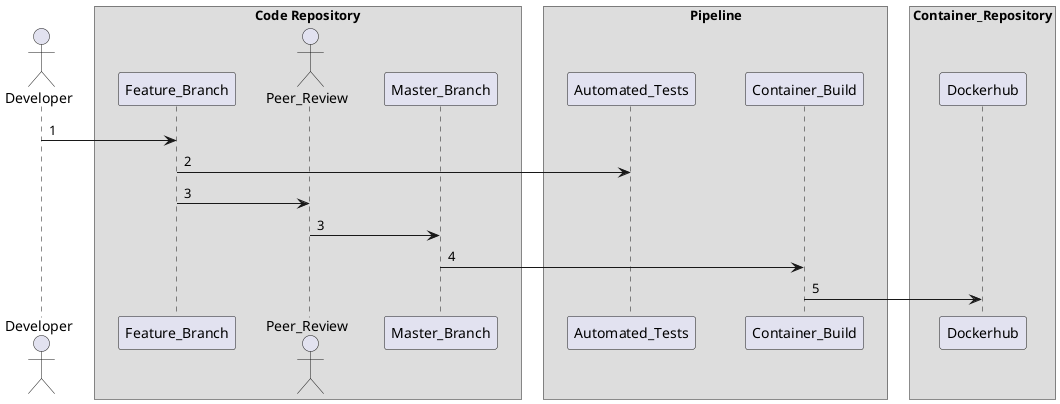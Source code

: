 @startuml
skinparam ParticipantPadding 20
skinparam BoxPadding 10
actor Developer


box "Code Repository"
participant Feature_Branch
actor Peer_Review
participant Master_Branch
end box

box "Pipeline"
participant Automated_Tests
participant Container_Build
end box

box "Container_Repository"
participant Dockerhub
end box


Developer -> Feature_Branch : 1
Feature_Branch -> Automated_Tests : 2
Feature_Branch -> Peer_Review : 3
Peer_Review -> Master_Branch : 3
Master_Branch -> Container_Build : 4
Container_Build -> Dockerhub : 5
@enduml
